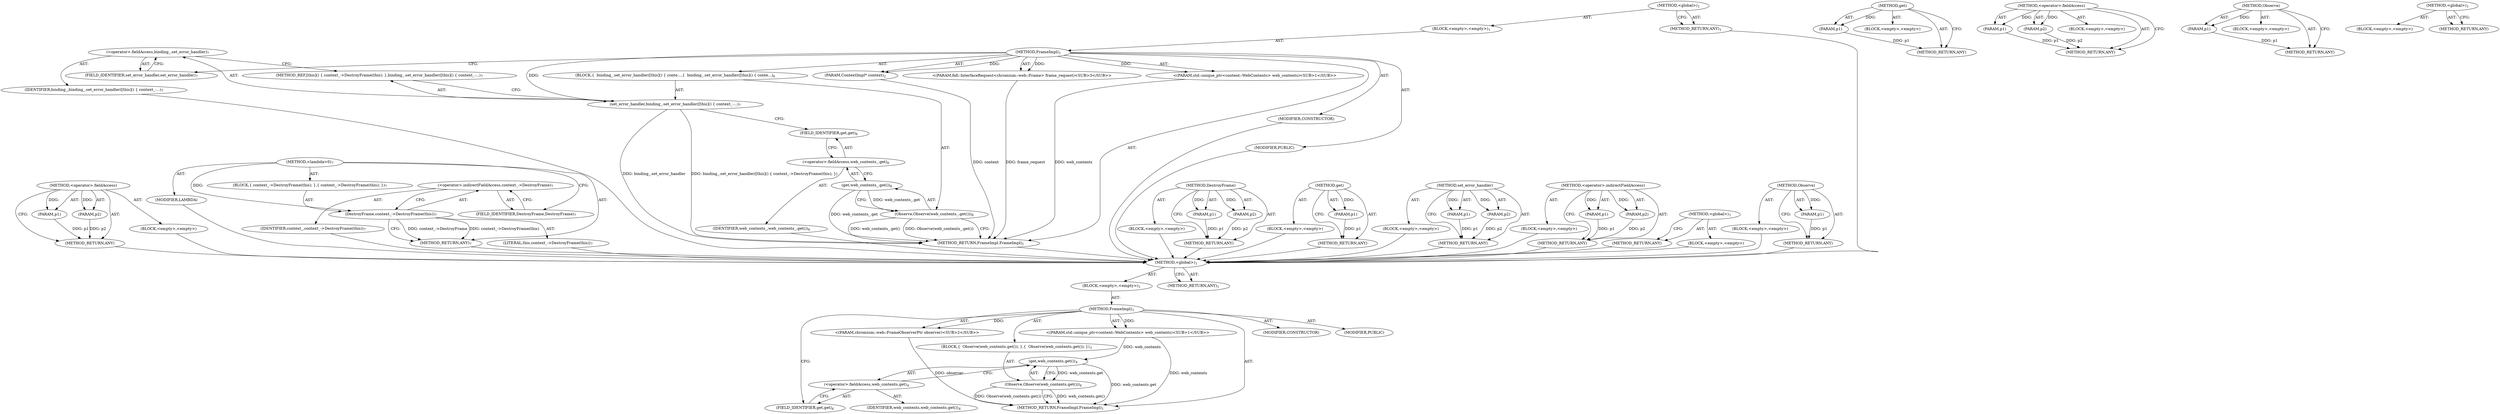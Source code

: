 digraph "Observe" {
vulnerable_6 [label=<(METHOD,&lt;global&gt;)<SUB>1</SUB>>];
vulnerable_7 [label=<(BLOCK,&lt;empty&gt;,&lt;empty&gt;)<SUB>1</SUB>>];
vulnerable_8 [label=<(METHOD,FrameImpl)<SUB>1</SUB>>];
vulnerable_9 [label="<(PARAM,std::unique_ptr&lt;content::WebContents&gt; web_contents)<SUB>1</SUB>>"];
vulnerable_10 [label="<(PARAM,chromium::web::FrameObserverPtr observer)<SUB>2</SUB>>"];
vulnerable_11 [label=<(BLOCK,{
  Observe(web_contents.get());
 },{
  Observe(web_contents.get());
 })<SUB>3</SUB>>];
vulnerable_12 [label=<(Observe,Observe(web_contents.get()))<SUB>4</SUB>>];
vulnerable_13 [label=<(get,web_contents.get())<SUB>4</SUB>>];
vulnerable_14 [label=<(&lt;operator&gt;.fieldAccess,web_contents.get)<SUB>4</SUB>>];
vulnerable_15 [label=<(IDENTIFIER,web_contents,web_contents.get())<SUB>4</SUB>>];
vulnerable_16 [label=<(FIELD_IDENTIFIER,get,get)<SUB>4</SUB>>];
vulnerable_17 [label=<(MODIFIER,CONSTRUCTOR)>];
vulnerable_18 [label=<(MODIFIER,PUBLIC)>];
vulnerable_19 [label=<(METHOD_RETURN,FrameImpl.FrameImpl)<SUB>1</SUB>>];
vulnerable_21 [label=<(METHOD_RETURN,ANY)<SUB>1</SUB>>];
vulnerable_44 [label=<(METHOD,get)>];
vulnerable_45 [label=<(PARAM,p1)>];
vulnerable_46 [label=<(BLOCK,&lt;empty&gt;,&lt;empty&gt;)>];
vulnerable_47 [label=<(METHOD_RETURN,ANY)>];
vulnerable_48 [label=<(METHOD,&lt;operator&gt;.fieldAccess)>];
vulnerable_49 [label=<(PARAM,p1)>];
vulnerable_50 [label=<(PARAM,p2)>];
vulnerable_51 [label=<(BLOCK,&lt;empty&gt;,&lt;empty&gt;)>];
vulnerable_52 [label=<(METHOD_RETURN,ANY)>];
vulnerable_40 [label=<(METHOD,Observe)>];
vulnerable_41 [label=<(PARAM,p1)>];
vulnerable_42 [label=<(BLOCK,&lt;empty&gt;,&lt;empty&gt;)>];
vulnerable_43 [label=<(METHOD_RETURN,ANY)>];
vulnerable_34 [label=<(METHOD,&lt;global&gt;)<SUB>1</SUB>>];
vulnerable_35 [label=<(BLOCK,&lt;empty&gt;,&lt;empty&gt;)>];
vulnerable_36 [label=<(METHOD_RETURN,ANY)>];
fixed_73 [label=<(METHOD,&lt;operator&gt;.fieldAccess)>];
fixed_74 [label=<(PARAM,p1)>];
fixed_75 [label=<(PARAM,p2)>];
fixed_76 [label=<(BLOCK,&lt;empty&gt;,&lt;empty&gt;)>];
fixed_77 [label=<(METHOD_RETURN,ANY)>];
fixed_3 [label=<(METHOD,&lt;lambda&gt;0)<SUB>7</SUB>>];
fixed_4 [label=<(BLOCK,{ context_-&gt;DestroyFrame(this); },{ context_-&gt;DestroyFrame(this); })<SUB>7</SUB>>];
fixed_5 [label=<(DestroyFrame,context_-&gt;DestroyFrame(this))<SUB>7</SUB>>];
fixed_6 [label=<(&lt;operator&gt;.indirectFieldAccess,context_-&gt;DestroyFrame)<SUB>7</SUB>>];
fixed_7 [label=<(IDENTIFIER,context_,context_-&gt;DestroyFrame(this))<SUB>7</SUB>>];
fixed_8 [label=<(FIELD_IDENTIFIER,DestroyFrame,DestroyFrame)<SUB>7</SUB>>];
fixed_9 [label=<(LITERAL,this,context_-&gt;DestroyFrame(this))<SUB>7</SUB>>];
fixed_10 [label=<(MODIFIER,LAMBDA)>];
fixed_11 [label=<(METHOD_RETURN,ANY)<SUB>7</SUB>>];
fixed_16 [label=<(METHOD,&lt;global&gt;)<SUB>1</SUB>>];
fixed_17 [label=<(BLOCK,&lt;empty&gt;,&lt;empty&gt;)<SUB>1</SUB>>];
fixed_18 [label=<(METHOD,FrameImpl)<SUB>1</SUB>>];
fixed_19 [label="<(PARAM,std::unique_ptr&lt;content::WebContents&gt; web_contents)<SUB>1</SUB>>"];
fixed_20 [label=<(PARAM,ContextImpl* context)<SUB>2</SUB>>];
fixed_21 [label="<(PARAM,fidl::InterfaceRequest&lt;chromium::web::Frame&gt; frame_request)<SUB>3</SUB>>"];
fixed_22 [label=<(BLOCK,{
  binding_.set_error_handler([this]() { conte...,{
  binding_.set_error_handler([this]() { conte...)<SUB>6</SUB>>];
fixed_23 [label=<(set_error_handler,binding_.set_error_handler([this]() { context_-...)<SUB>7</SUB>>];
fixed_24 [label=<(&lt;operator&gt;.fieldAccess,binding_.set_error_handler)<SUB>7</SUB>>];
fixed_25 [label=<(IDENTIFIER,binding_,binding_.set_error_handler([this]() { context_-...)<SUB>7</SUB>>];
fixed_26 [label=<(FIELD_IDENTIFIER,set_error_handler,set_error_handler)<SUB>7</SUB>>];
fixed_27 [label=<(METHOD_REF,[this]() { context_-&gt;DestroyFrame(this); },binding_.set_error_handler([this]() { context_-...)<SUB>7</SUB>>];
fixed_28 [label=<(Observe,Observe(web_contents_.get()))<SUB>8</SUB>>];
fixed_29 [label=<(get,web_contents_.get())<SUB>8</SUB>>];
fixed_30 [label=<(&lt;operator&gt;.fieldAccess,web_contents_.get)<SUB>8</SUB>>];
fixed_31 [label=<(IDENTIFIER,web_contents_,web_contents_.get())<SUB>8</SUB>>];
fixed_32 [label=<(FIELD_IDENTIFIER,get,get)<SUB>8</SUB>>];
fixed_33 [label=<(MODIFIER,CONSTRUCTOR)>];
fixed_34 [label=<(MODIFIER,PUBLIC)>];
fixed_35 [label=<(METHOD_RETURN,FrameImpl.FrameImpl)<SUB>1</SUB>>];
fixed_37 [label=<(METHOD_RETURN,ANY)<SUB>1</SUB>>];
fixed_58 [label=<(METHOD,DestroyFrame)>];
fixed_59 [label=<(PARAM,p1)>];
fixed_60 [label=<(PARAM,p2)>];
fixed_61 [label=<(BLOCK,&lt;empty&gt;,&lt;empty&gt;)>];
fixed_62 [label=<(METHOD_RETURN,ANY)>];
fixed_82 [label=<(METHOD,get)>];
fixed_83 [label=<(PARAM,p1)>];
fixed_84 [label=<(BLOCK,&lt;empty&gt;,&lt;empty&gt;)>];
fixed_85 [label=<(METHOD_RETURN,ANY)>];
fixed_68 [label=<(METHOD,set_error_handler)>];
fixed_69 [label=<(PARAM,p1)>];
fixed_70 [label=<(PARAM,p2)>];
fixed_71 [label=<(BLOCK,&lt;empty&gt;,&lt;empty&gt;)>];
fixed_72 [label=<(METHOD_RETURN,ANY)>];
fixed_63 [label=<(METHOD,&lt;operator&gt;.indirectFieldAccess)>];
fixed_64 [label=<(PARAM,p1)>];
fixed_65 [label=<(PARAM,p2)>];
fixed_66 [label=<(BLOCK,&lt;empty&gt;,&lt;empty&gt;)>];
fixed_67 [label=<(METHOD_RETURN,ANY)>];
fixed_52 [label=<(METHOD,&lt;global&gt;)<SUB>1</SUB>>];
fixed_53 [label=<(BLOCK,&lt;empty&gt;,&lt;empty&gt;)>];
fixed_54 [label=<(METHOD_RETURN,ANY)>];
fixed_78 [label=<(METHOD,Observe)>];
fixed_79 [label=<(PARAM,p1)>];
fixed_80 [label=<(BLOCK,&lt;empty&gt;,&lt;empty&gt;)>];
fixed_81 [label=<(METHOD_RETURN,ANY)>];
vulnerable_6 -> vulnerable_7  [key=0, label="AST: "];
vulnerable_6 -> vulnerable_21  [key=0, label="AST: "];
vulnerable_6 -> vulnerable_21  [key=1, label="CFG: "];
vulnerable_7 -> vulnerable_8  [key=0, label="AST: "];
vulnerable_8 -> vulnerable_9  [key=0, label="AST: "];
vulnerable_8 -> vulnerable_9  [key=1, label="DDG: "];
vulnerable_8 -> vulnerable_10  [key=0, label="AST: "];
vulnerable_8 -> vulnerable_10  [key=1, label="DDG: "];
vulnerable_8 -> vulnerable_11  [key=0, label="AST: "];
vulnerable_8 -> vulnerable_17  [key=0, label="AST: "];
vulnerable_8 -> vulnerable_18  [key=0, label="AST: "];
vulnerable_8 -> vulnerable_19  [key=0, label="AST: "];
vulnerable_8 -> vulnerable_16  [key=0, label="CFG: "];
vulnerable_9 -> vulnerable_19  [key=0, label="DDG: web_contents"];
vulnerable_9 -> vulnerable_13  [key=0, label="DDG: web_contents"];
vulnerable_10 -> vulnerable_19  [key=0, label="DDG: observer"];
vulnerable_11 -> vulnerable_12  [key=0, label="AST: "];
vulnerable_12 -> vulnerable_13  [key=0, label="AST: "];
vulnerable_12 -> vulnerable_19  [key=0, label="CFG: "];
vulnerable_12 -> vulnerable_19  [key=1, label="DDG: web_contents.get()"];
vulnerable_12 -> vulnerable_19  [key=2, label="DDG: Observe(web_contents.get())"];
vulnerable_13 -> vulnerable_14  [key=0, label="AST: "];
vulnerable_13 -> vulnerable_12  [key=0, label="CFG: "];
vulnerable_13 -> vulnerable_12  [key=1, label="DDG: web_contents.get"];
vulnerable_13 -> vulnerable_19  [key=0, label="DDG: web_contents.get"];
vulnerable_14 -> vulnerable_15  [key=0, label="AST: "];
vulnerable_14 -> vulnerable_16  [key=0, label="AST: "];
vulnerable_14 -> vulnerable_13  [key=0, label="CFG: "];
vulnerable_16 -> vulnerable_14  [key=0, label="CFG: "];
vulnerable_44 -> vulnerable_45  [key=0, label="AST: "];
vulnerable_44 -> vulnerable_45  [key=1, label="DDG: "];
vulnerable_44 -> vulnerable_46  [key=0, label="AST: "];
vulnerable_44 -> vulnerable_47  [key=0, label="AST: "];
vulnerable_44 -> vulnerable_47  [key=1, label="CFG: "];
vulnerable_45 -> vulnerable_47  [key=0, label="DDG: p1"];
vulnerable_48 -> vulnerable_49  [key=0, label="AST: "];
vulnerable_48 -> vulnerable_49  [key=1, label="DDG: "];
vulnerable_48 -> vulnerable_51  [key=0, label="AST: "];
vulnerable_48 -> vulnerable_50  [key=0, label="AST: "];
vulnerable_48 -> vulnerable_50  [key=1, label="DDG: "];
vulnerable_48 -> vulnerable_52  [key=0, label="AST: "];
vulnerable_48 -> vulnerable_52  [key=1, label="CFG: "];
vulnerable_49 -> vulnerable_52  [key=0, label="DDG: p1"];
vulnerable_50 -> vulnerable_52  [key=0, label="DDG: p2"];
vulnerable_40 -> vulnerable_41  [key=0, label="AST: "];
vulnerable_40 -> vulnerable_41  [key=1, label="DDG: "];
vulnerable_40 -> vulnerable_42  [key=0, label="AST: "];
vulnerable_40 -> vulnerable_43  [key=0, label="AST: "];
vulnerable_40 -> vulnerable_43  [key=1, label="CFG: "];
vulnerable_41 -> vulnerable_43  [key=0, label="DDG: p1"];
vulnerable_34 -> vulnerable_35  [key=0, label="AST: "];
vulnerable_34 -> vulnerable_36  [key=0, label="AST: "];
vulnerable_34 -> vulnerable_36  [key=1, label="CFG: "];
fixed_73 -> fixed_74  [key=0, label="AST: "];
fixed_73 -> fixed_74  [key=1, label="DDG: "];
fixed_73 -> fixed_76  [key=0, label="AST: "];
fixed_73 -> fixed_75  [key=0, label="AST: "];
fixed_73 -> fixed_75  [key=1, label="DDG: "];
fixed_73 -> fixed_77  [key=0, label="AST: "];
fixed_73 -> fixed_77  [key=1, label="CFG: "];
fixed_74 -> fixed_77  [key=0, label="DDG: p1"];
fixed_75 -> fixed_77  [key=0, label="DDG: p2"];
fixed_76 -> vulnerable_6  [key=0];
fixed_77 -> vulnerable_6  [key=0];
fixed_3 -> fixed_4  [key=0, label="AST: "];
fixed_3 -> fixed_10  [key=0, label="AST: "];
fixed_3 -> fixed_11  [key=0, label="AST: "];
fixed_3 -> fixed_8  [key=0, label="CFG: "];
fixed_3 -> fixed_5  [key=0, label="DDG: "];
fixed_4 -> fixed_5  [key=0, label="AST: "];
fixed_5 -> fixed_6  [key=0, label="AST: "];
fixed_5 -> fixed_9  [key=0, label="AST: "];
fixed_5 -> fixed_11  [key=0, label="CFG: "];
fixed_5 -> fixed_11  [key=1, label="DDG: context_-&gt;DestroyFrame"];
fixed_5 -> fixed_11  [key=2, label="DDG: context_-&gt;DestroyFrame(this)"];
fixed_6 -> fixed_7  [key=0, label="AST: "];
fixed_6 -> fixed_8  [key=0, label="AST: "];
fixed_6 -> fixed_5  [key=0, label="CFG: "];
fixed_7 -> vulnerable_6  [key=0];
fixed_8 -> fixed_6  [key=0, label="CFG: "];
fixed_9 -> vulnerable_6  [key=0];
fixed_10 -> vulnerable_6  [key=0];
fixed_11 -> vulnerable_6  [key=0];
fixed_16 -> fixed_17  [key=0, label="AST: "];
fixed_16 -> fixed_37  [key=0, label="AST: "];
fixed_16 -> fixed_37  [key=1, label="CFG: "];
fixed_17 -> fixed_18  [key=0, label="AST: "];
fixed_18 -> fixed_19  [key=0, label="AST: "];
fixed_18 -> fixed_19  [key=1, label="DDG: "];
fixed_18 -> fixed_20  [key=0, label="AST: "];
fixed_18 -> fixed_20  [key=1, label="DDG: "];
fixed_18 -> fixed_21  [key=0, label="AST: "];
fixed_18 -> fixed_21  [key=1, label="DDG: "];
fixed_18 -> fixed_22  [key=0, label="AST: "];
fixed_18 -> fixed_33  [key=0, label="AST: "];
fixed_18 -> fixed_34  [key=0, label="AST: "];
fixed_18 -> fixed_35  [key=0, label="AST: "];
fixed_18 -> fixed_26  [key=0, label="CFG: "];
fixed_18 -> fixed_23  [key=0, label="DDG: "];
fixed_19 -> fixed_35  [key=0, label="DDG: web_contents"];
fixed_20 -> fixed_35  [key=0, label="DDG: context"];
fixed_21 -> fixed_35  [key=0, label="DDG: frame_request"];
fixed_22 -> fixed_23  [key=0, label="AST: "];
fixed_22 -> fixed_28  [key=0, label="AST: "];
fixed_23 -> fixed_24  [key=0, label="AST: "];
fixed_23 -> fixed_27  [key=0, label="AST: "];
fixed_23 -> fixed_32  [key=0, label="CFG: "];
fixed_23 -> fixed_35  [key=0, label="DDG: binding_.set_error_handler"];
fixed_23 -> fixed_35  [key=1, label="DDG: binding_.set_error_handler([this]() { context_-&gt;DestroyFrame(this); })"];
fixed_24 -> fixed_25  [key=0, label="AST: "];
fixed_24 -> fixed_26  [key=0, label="AST: "];
fixed_24 -> fixed_27  [key=0, label="CFG: "];
fixed_25 -> vulnerable_6  [key=0];
fixed_26 -> fixed_24  [key=0, label="CFG: "];
fixed_27 -> fixed_23  [key=0, label="CFG: "];
fixed_28 -> fixed_29  [key=0, label="AST: "];
fixed_28 -> fixed_35  [key=0, label="CFG: "];
fixed_28 -> fixed_35  [key=1, label="DDG: web_contents_.get()"];
fixed_28 -> fixed_35  [key=2, label="DDG: Observe(web_contents_.get())"];
fixed_29 -> fixed_30  [key=0, label="AST: "];
fixed_29 -> fixed_28  [key=0, label="CFG: "];
fixed_29 -> fixed_28  [key=1, label="DDG: web_contents_.get"];
fixed_29 -> fixed_35  [key=0, label="DDG: web_contents_.get"];
fixed_30 -> fixed_31  [key=0, label="AST: "];
fixed_30 -> fixed_32  [key=0, label="AST: "];
fixed_30 -> fixed_29  [key=0, label="CFG: "];
fixed_31 -> vulnerable_6  [key=0];
fixed_32 -> fixed_30  [key=0, label="CFG: "];
fixed_33 -> vulnerable_6  [key=0];
fixed_34 -> vulnerable_6  [key=0];
fixed_35 -> vulnerable_6  [key=0];
fixed_37 -> vulnerable_6  [key=0];
fixed_58 -> fixed_59  [key=0, label="AST: "];
fixed_58 -> fixed_59  [key=1, label="DDG: "];
fixed_58 -> fixed_61  [key=0, label="AST: "];
fixed_58 -> fixed_60  [key=0, label="AST: "];
fixed_58 -> fixed_60  [key=1, label="DDG: "];
fixed_58 -> fixed_62  [key=0, label="AST: "];
fixed_58 -> fixed_62  [key=1, label="CFG: "];
fixed_59 -> fixed_62  [key=0, label="DDG: p1"];
fixed_60 -> fixed_62  [key=0, label="DDG: p2"];
fixed_61 -> vulnerable_6  [key=0];
fixed_62 -> vulnerable_6  [key=0];
fixed_82 -> fixed_83  [key=0, label="AST: "];
fixed_82 -> fixed_83  [key=1, label="DDG: "];
fixed_82 -> fixed_84  [key=0, label="AST: "];
fixed_82 -> fixed_85  [key=0, label="AST: "];
fixed_82 -> fixed_85  [key=1, label="CFG: "];
fixed_83 -> fixed_85  [key=0, label="DDG: p1"];
fixed_84 -> vulnerable_6  [key=0];
fixed_85 -> vulnerable_6  [key=0];
fixed_68 -> fixed_69  [key=0, label="AST: "];
fixed_68 -> fixed_69  [key=1, label="DDG: "];
fixed_68 -> fixed_71  [key=0, label="AST: "];
fixed_68 -> fixed_70  [key=0, label="AST: "];
fixed_68 -> fixed_70  [key=1, label="DDG: "];
fixed_68 -> fixed_72  [key=0, label="AST: "];
fixed_68 -> fixed_72  [key=1, label="CFG: "];
fixed_69 -> fixed_72  [key=0, label="DDG: p1"];
fixed_70 -> fixed_72  [key=0, label="DDG: p2"];
fixed_71 -> vulnerable_6  [key=0];
fixed_72 -> vulnerable_6  [key=0];
fixed_63 -> fixed_64  [key=0, label="AST: "];
fixed_63 -> fixed_64  [key=1, label="DDG: "];
fixed_63 -> fixed_66  [key=0, label="AST: "];
fixed_63 -> fixed_65  [key=0, label="AST: "];
fixed_63 -> fixed_65  [key=1, label="DDG: "];
fixed_63 -> fixed_67  [key=0, label="AST: "];
fixed_63 -> fixed_67  [key=1, label="CFG: "];
fixed_64 -> fixed_67  [key=0, label="DDG: p1"];
fixed_65 -> fixed_67  [key=0, label="DDG: p2"];
fixed_66 -> vulnerable_6  [key=0];
fixed_67 -> vulnerable_6  [key=0];
fixed_52 -> fixed_53  [key=0, label="AST: "];
fixed_52 -> fixed_54  [key=0, label="AST: "];
fixed_52 -> fixed_54  [key=1, label="CFG: "];
fixed_53 -> vulnerable_6  [key=0];
fixed_54 -> vulnerable_6  [key=0];
fixed_78 -> fixed_79  [key=0, label="AST: "];
fixed_78 -> fixed_79  [key=1, label="DDG: "];
fixed_78 -> fixed_80  [key=0, label="AST: "];
fixed_78 -> fixed_81  [key=0, label="AST: "];
fixed_78 -> fixed_81  [key=1, label="CFG: "];
fixed_79 -> fixed_81  [key=0, label="DDG: p1"];
fixed_80 -> vulnerable_6  [key=0];
fixed_81 -> vulnerable_6  [key=0];
}
